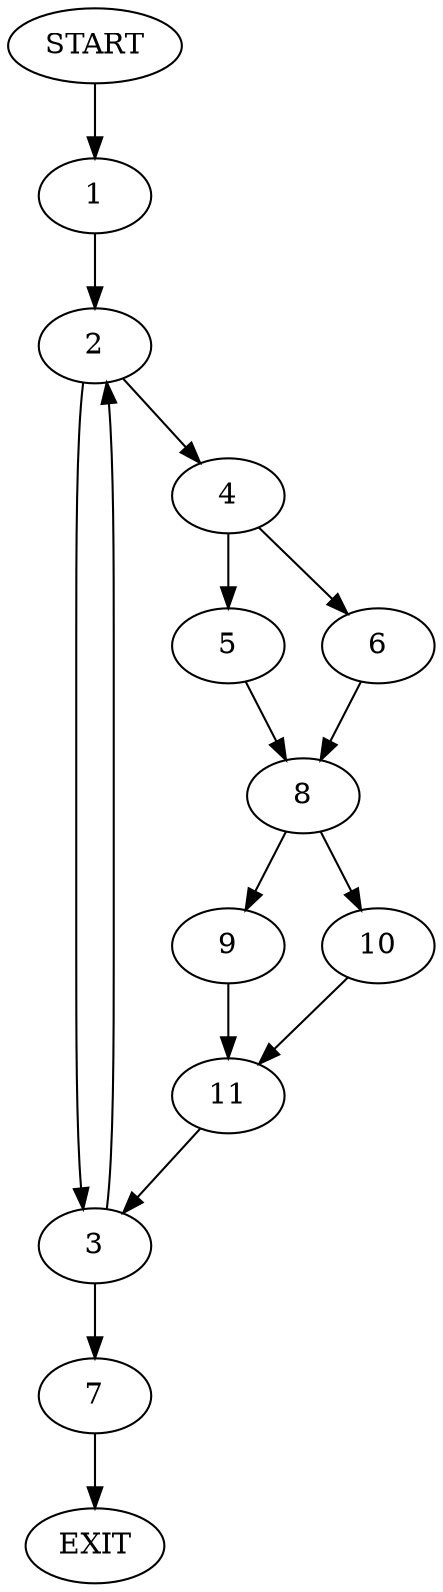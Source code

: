 digraph {
0 [label="START"]
12 [label="EXIT"]
0 -> 1
1 -> 2
2 -> 3
2 -> 4
4 -> 5
4 -> 6
3 -> 7
3 -> 2
6 -> 8
5 -> 8
8 -> 9
8 -> 10
10 -> 11
9 -> 11
11 -> 3
7 -> 12
}
